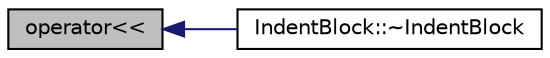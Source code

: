 digraph "operator&lt;&lt;"
{
  edge [fontname="Helvetica",fontsize="10",labelfontname="Helvetica",labelfontsize="10"];
  node [fontname="Helvetica",fontsize="10",shape=record];
  rankdir="LR";
  Node2 [label="operator\<\<",height=0.2,width=0.4,color="black", fillcolor="grey75", style="filled", fontcolor="black"];
  Node2 -> Node3 [dir="back",color="midnightblue",fontsize="10",style="solid",fontname="Helvetica"];
  Node3 [label="IndentBlock::~IndentBlock",height=0.2,width=0.4,color="black", fillcolor="white", style="filled",URL="$classIndentBlock.html#a661c431fae95fee7843768ba7e371853",tooltip="Default destructor. "];
}
